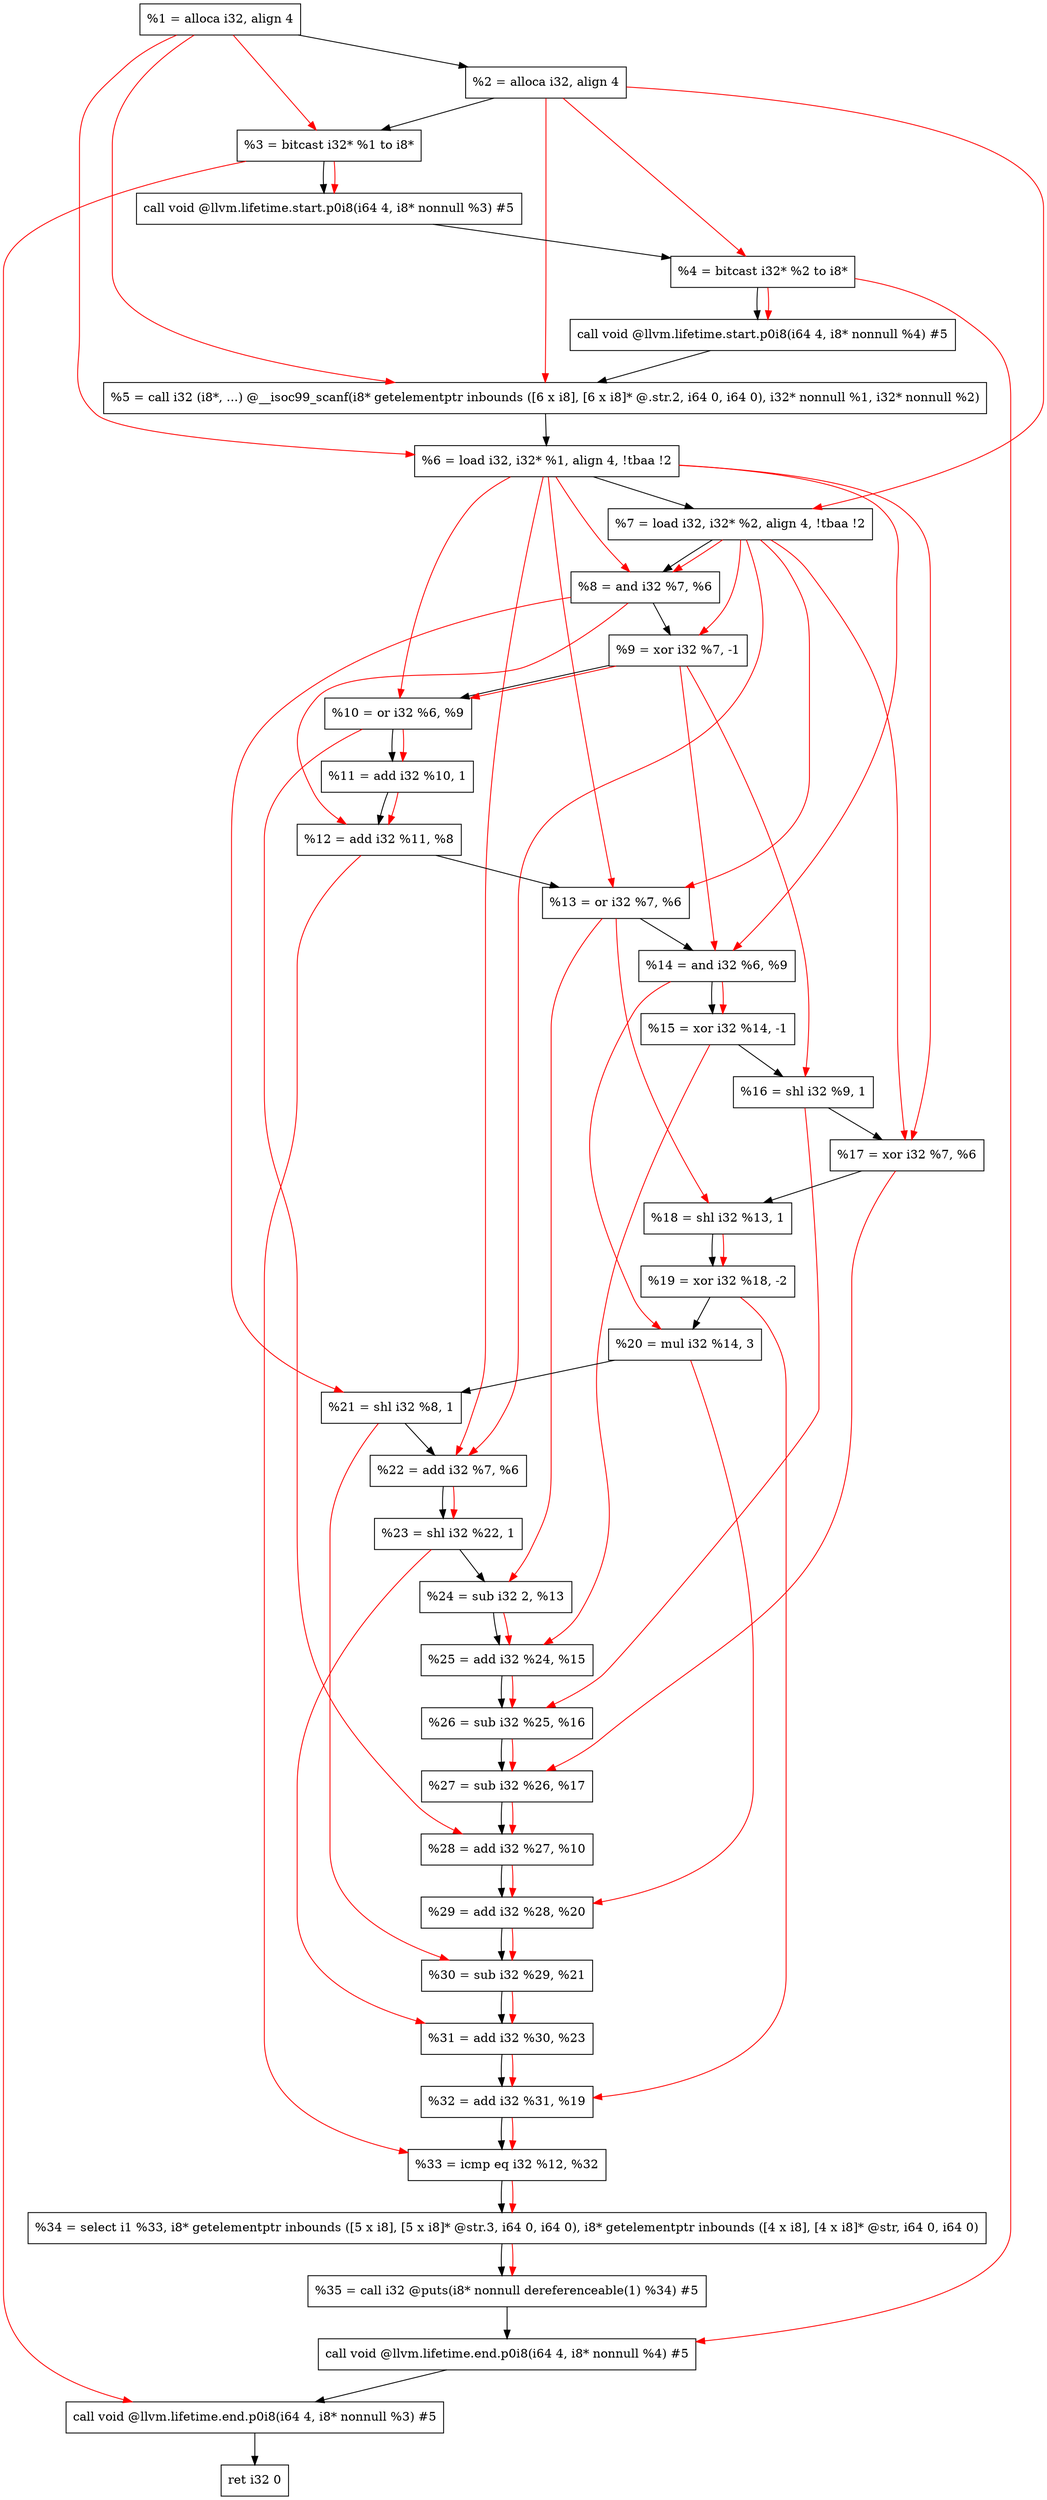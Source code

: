 digraph "DFG for'main' function" {
	Node0x975e68[shape=record, label="  %1 = alloca i32, align 4"];
	Node0x975ee8[shape=record, label="  %2 = alloca i32, align 4"];
	Node0x975f78[shape=record, label="  %3 = bitcast i32* %1 to i8*"];
	Node0x9763d8[shape=record, label="  call void @llvm.lifetime.start.p0i8(i64 4, i8* nonnull %3) #5"];
	Node0x9764b8[shape=record, label="  %4 = bitcast i32* %2 to i8*"];
	Node0x9765d8[shape=record, label="  call void @llvm.lifetime.start.p0i8(i64 4, i8* nonnull %4) #5"];
	Node0x976810[shape=record, label="  %5 = call i32 (i8*, ...) @__isoc99_scanf(i8* getelementptr inbounds ([6 x i8], [6 x i8]* @.str.2, i64 0, i64 0), i32* nonnull %1, i32* nonnull %2)"];
	Node0x9768c8[shape=record, label="  %6 = load i32, i32* %1, align 4, !tbaa !2"];
	Node0x977838[shape=record, label="  %7 = load i32, i32* %2, align 4, !tbaa !2"];
	Node0x977ec0[shape=record, label="  %8 = and i32 %7, %6"];
	Node0x977f30[shape=record, label="  %9 = xor i32 %7, -1"];
	Node0x977fa0[shape=record, label="  %10 = or i32 %6, %9"];
	Node0x978010[shape=record, label="  %11 = add i32 %10, 1"];
	Node0x978080[shape=record, label="  %12 = add i32 %11, %8"];
	Node0x9780f0[shape=record, label="  %13 = or i32 %7, %6"];
	Node0x978160[shape=record, label="  %14 = and i32 %6, %9"];
	Node0x9781d0[shape=record, label="  %15 = xor i32 %14, -1"];
	Node0x978240[shape=record, label="  %16 = shl i32 %9, 1"];
	Node0x9782b0[shape=record, label="  %17 = xor i32 %7, %6"];
	Node0x978320[shape=record, label="  %18 = shl i32 %13, 1"];
	Node0x978390[shape=record, label="  %19 = xor i32 %18, -2"];
	Node0x978400[shape=record, label="  %20 = mul i32 %14, 3"];
	Node0x978470[shape=record, label="  %21 = shl i32 %8, 1"];
	Node0x9784e0[shape=record, label="  %22 = add i32 %7, %6"];
	Node0x978550[shape=record, label="  %23 = shl i32 %22, 1"];
	Node0x9785c0[shape=record, label="  %24 = sub i32 2, %13"];
	Node0x978630[shape=record, label="  %25 = add i32 %24, %15"];
	Node0x9786a0[shape=record, label="  %26 = sub i32 %25, %16"];
	Node0x978710[shape=record, label="  %27 = sub i32 %26, %17"];
	Node0x978780[shape=record, label="  %28 = add i32 %27, %10"];
	Node0x9787f0[shape=record, label="  %29 = add i32 %28, %20"];
	Node0x978860[shape=record, label="  %30 = sub i32 %29, %21"];
	Node0x9788d0[shape=record, label="  %31 = add i32 %30, %23"];
	Node0x978940[shape=record, label="  %32 = add i32 %31, %19"];
	Node0x978bc0[shape=record, label="  %33 = icmp eq i32 %12, %32"];
	Node0x9169d8[shape=record, label="  %34 = select i1 %33, i8* getelementptr inbounds ([5 x i8], [5 x i8]* @str.3, i64 0, i64 0), i8* getelementptr inbounds ([4 x i8], [4 x i8]* @str, i64 0, i64 0)"];
	Node0x978c50[shape=record, label="  %35 = call i32 @puts(i8* nonnull dereferenceable(1) %34) #5"];
	Node0x978ea8[shape=record, label="  call void @llvm.lifetime.end.p0i8(i64 4, i8* nonnull %4) #5"];
	Node0x979008[shape=record, label="  call void @llvm.lifetime.end.p0i8(i64 4, i8* nonnull %3) #5"];
	Node0x9790c8[shape=record, label="  ret i32 0"];
	Node0x975e68 -> Node0x975ee8;
	Node0x975ee8 -> Node0x975f78;
	Node0x975f78 -> Node0x9763d8;
	Node0x9763d8 -> Node0x9764b8;
	Node0x9764b8 -> Node0x9765d8;
	Node0x9765d8 -> Node0x976810;
	Node0x976810 -> Node0x9768c8;
	Node0x9768c8 -> Node0x977838;
	Node0x977838 -> Node0x977ec0;
	Node0x977ec0 -> Node0x977f30;
	Node0x977f30 -> Node0x977fa0;
	Node0x977fa0 -> Node0x978010;
	Node0x978010 -> Node0x978080;
	Node0x978080 -> Node0x9780f0;
	Node0x9780f0 -> Node0x978160;
	Node0x978160 -> Node0x9781d0;
	Node0x9781d0 -> Node0x978240;
	Node0x978240 -> Node0x9782b0;
	Node0x9782b0 -> Node0x978320;
	Node0x978320 -> Node0x978390;
	Node0x978390 -> Node0x978400;
	Node0x978400 -> Node0x978470;
	Node0x978470 -> Node0x9784e0;
	Node0x9784e0 -> Node0x978550;
	Node0x978550 -> Node0x9785c0;
	Node0x9785c0 -> Node0x978630;
	Node0x978630 -> Node0x9786a0;
	Node0x9786a0 -> Node0x978710;
	Node0x978710 -> Node0x978780;
	Node0x978780 -> Node0x9787f0;
	Node0x9787f0 -> Node0x978860;
	Node0x978860 -> Node0x9788d0;
	Node0x9788d0 -> Node0x978940;
	Node0x978940 -> Node0x978bc0;
	Node0x978bc0 -> Node0x9169d8;
	Node0x9169d8 -> Node0x978c50;
	Node0x978c50 -> Node0x978ea8;
	Node0x978ea8 -> Node0x979008;
	Node0x979008 -> Node0x9790c8;
edge [color=red]
	Node0x975e68 -> Node0x975f78;
	Node0x975f78 -> Node0x9763d8;
	Node0x975ee8 -> Node0x9764b8;
	Node0x9764b8 -> Node0x9765d8;
	Node0x975e68 -> Node0x976810;
	Node0x975ee8 -> Node0x976810;
	Node0x975e68 -> Node0x9768c8;
	Node0x975ee8 -> Node0x977838;
	Node0x977838 -> Node0x977ec0;
	Node0x9768c8 -> Node0x977ec0;
	Node0x977838 -> Node0x977f30;
	Node0x9768c8 -> Node0x977fa0;
	Node0x977f30 -> Node0x977fa0;
	Node0x977fa0 -> Node0x978010;
	Node0x978010 -> Node0x978080;
	Node0x977ec0 -> Node0x978080;
	Node0x977838 -> Node0x9780f0;
	Node0x9768c8 -> Node0x9780f0;
	Node0x9768c8 -> Node0x978160;
	Node0x977f30 -> Node0x978160;
	Node0x978160 -> Node0x9781d0;
	Node0x977f30 -> Node0x978240;
	Node0x977838 -> Node0x9782b0;
	Node0x9768c8 -> Node0x9782b0;
	Node0x9780f0 -> Node0x978320;
	Node0x978320 -> Node0x978390;
	Node0x978160 -> Node0x978400;
	Node0x977ec0 -> Node0x978470;
	Node0x977838 -> Node0x9784e0;
	Node0x9768c8 -> Node0x9784e0;
	Node0x9784e0 -> Node0x978550;
	Node0x9780f0 -> Node0x9785c0;
	Node0x9785c0 -> Node0x978630;
	Node0x9781d0 -> Node0x978630;
	Node0x978630 -> Node0x9786a0;
	Node0x978240 -> Node0x9786a0;
	Node0x9786a0 -> Node0x978710;
	Node0x9782b0 -> Node0x978710;
	Node0x978710 -> Node0x978780;
	Node0x977fa0 -> Node0x978780;
	Node0x978780 -> Node0x9787f0;
	Node0x978400 -> Node0x9787f0;
	Node0x9787f0 -> Node0x978860;
	Node0x978470 -> Node0x978860;
	Node0x978860 -> Node0x9788d0;
	Node0x978550 -> Node0x9788d0;
	Node0x9788d0 -> Node0x978940;
	Node0x978390 -> Node0x978940;
	Node0x978080 -> Node0x978bc0;
	Node0x978940 -> Node0x978bc0;
	Node0x978bc0 -> Node0x9169d8;
	Node0x9169d8 -> Node0x978c50;
	Node0x9764b8 -> Node0x978ea8;
	Node0x975f78 -> Node0x979008;
}
